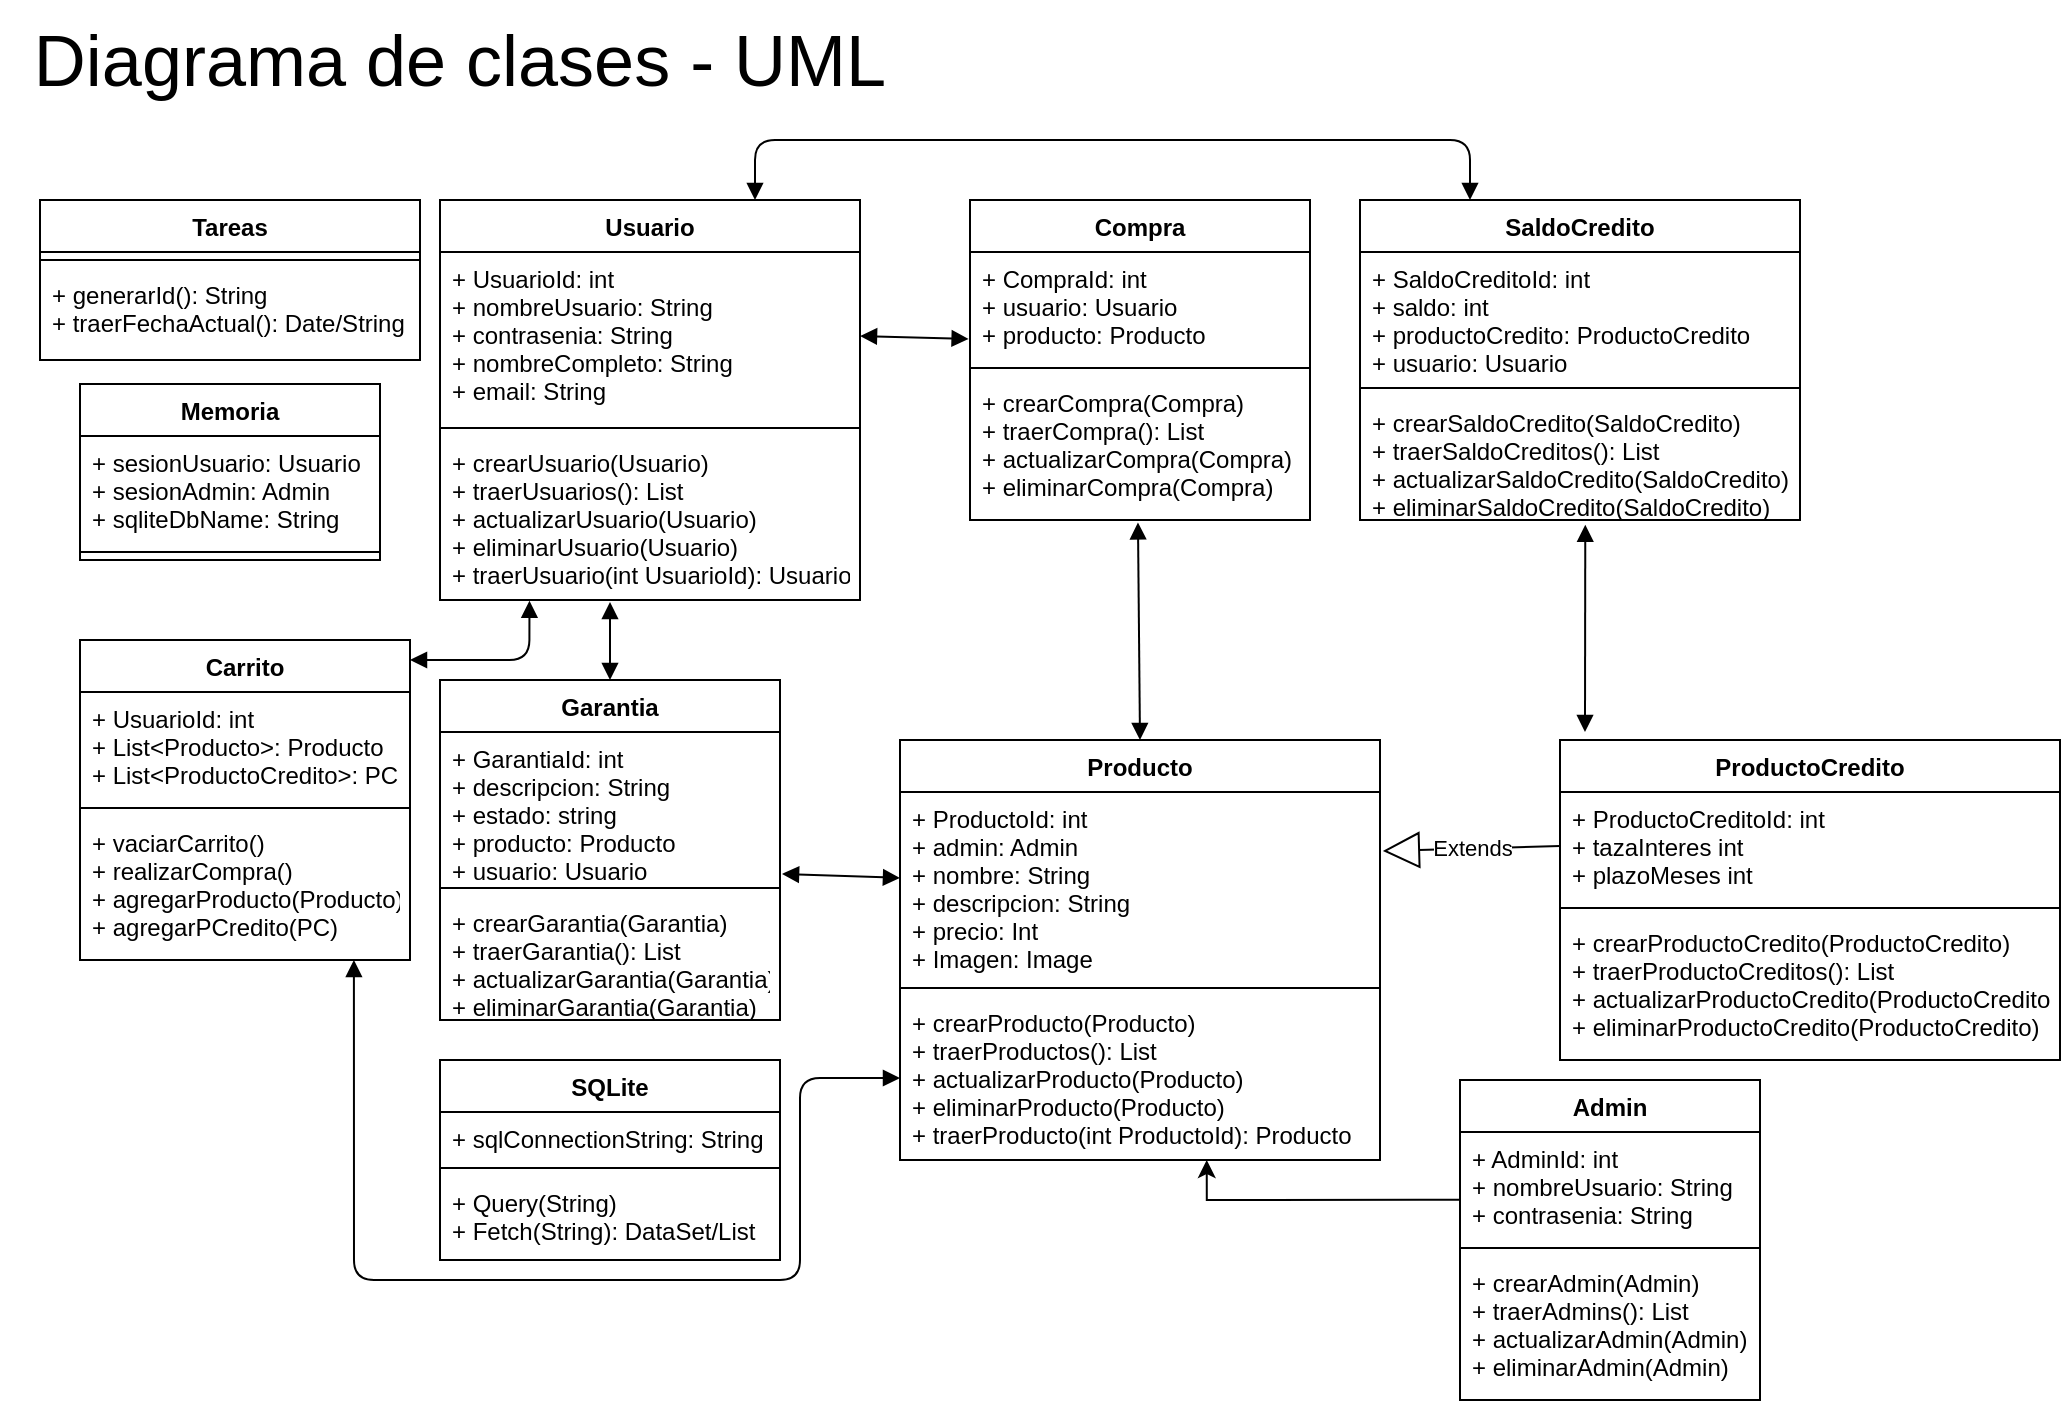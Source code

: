 <mxfile version="13.0.3" type="device"><diagram id="lAJjULeaHe6-yc_5BFF0" name="Page-1"><mxGraphModel dx="1736" dy="720" grid="1" gridSize="10" guides="1" tooltips="1" connect="1" arrows="1" fold="1" page="1" pageScale="1" pageWidth="827" pageHeight="1169" math="0" shadow="0"><root><mxCell id="0"/><mxCell id="1" parent="0"/><mxCell id="PSlhfiG3A0DU95urAJXP-1" value="&lt;font style=&quot;font-size: 36px&quot;&gt;Diagrama de clases - UML&lt;/font&gt;" style="text;html=1;strokeColor=none;fillColor=none;align=center;verticalAlign=middle;whiteSpace=wrap;rounded=0;" parent="1" vertex="1"><mxGeometry y="10" width="460" height="60" as="geometry"/></mxCell><mxCell id="PSlhfiG3A0DU95urAJXP-77" value="Extends" style="endArrow=block;endSize=16;endFill=0;html=1;exitX=0;exitY=0.5;exitDx=0;exitDy=0;entryX=1.006;entryY=0.314;entryDx=0;entryDy=0;entryPerimeter=0;" parent="1" source="PSlhfiG3A0DU95urAJXP-39" target="PSlhfiG3A0DU95urAJXP-35" edge="1"><mxGeometry width="160" relative="1" as="geometry"><mxPoint x="760" y="1020" as="sourcePoint"/><mxPoint x="920" y="1020" as="targetPoint"/></mxGeometry></mxCell><mxCell id="PSlhfiG3A0DU95urAJXP-78" value="" style="endArrow=block;startArrow=block;endFill=1;startFill=1;html=1;entryX=0.5;entryY=0;entryDx=0;entryDy=0;" parent="1" target="PSlhfiG3A0DU95urAJXP-50" edge="1"><mxGeometry width="160" relative="1" as="geometry"><mxPoint x="305" y="311" as="sourcePoint"/><mxPoint x="430" y="400" as="targetPoint"/></mxGeometry></mxCell><mxCell id="PSlhfiG3A0DU95urAJXP-79" style="edgeStyle=none;orthogonalLoop=1;jettySize=auto;html=1;exitX=1;exitY=0.5;exitDx=0;exitDy=0;entryX=-0.004;entryY=0.805;entryDx=0;entryDy=0;startArrow=block;startFill=1;endArrow=block;endFill=1;entryPerimeter=0;" parent="1" source="PSlhfiG3A0DU95urAJXP-3" target="PSlhfiG3A0DU95urAJXP-31" edge="1"><mxGeometry relative="1" as="geometry"/></mxCell><mxCell id="PSlhfiG3A0DU95urAJXP-80" style="edgeStyle=orthogonalEdgeStyle;orthogonalLoop=1;jettySize=auto;html=1;entryX=0.25;entryY=0;entryDx=0;entryDy=0;startArrow=block;startFill=1;endArrow=block;endFill=1;exitX=0.75;exitY=0;exitDx=0;exitDy=0;" parent="1" source="PSlhfiG3A0DU95urAJXP-2" target="PSlhfiG3A0DU95urAJXP-42" edge="1"><mxGeometry relative="1" as="geometry"><mxPoint x="440" y="60" as="sourcePoint"/><Array as="points"><mxPoint x="378" y="80"/><mxPoint x="735" y="80"/></Array></mxGeometry></mxCell><mxCell id="PSlhfiG3A0DU95urAJXP-82" style="edgeStyle=none;orthogonalLoop=1;jettySize=auto;html=1;exitX=0.512;exitY=1.039;exitDx=0;exitDy=0;entryX=0.05;entryY=-0.025;entryDx=0;entryDy=0;startArrow=block;startFill=1;endArrow=block;endFill=1;exitPerimeter=0;entryPerimeter=0;" parent="1" source="PSlhfiG3A0DU95urAJXP-45" target="PSlhfiG3A0DU95urAJXP-38" edge="1"><mxGeometry relative="1" as="geometry"/></mxCell><mxCell id="PSlhfiG3A0DU95urAJXP-83" style="edgeStyle=none;orthogonalLoop=1;jettySize=auto;html=1;entryX=1.006;entryY=0.959;entryDx=0;entryDy=0;entryPerimeter=0;startArrow=block;startFill=1;endArrow=block;endFill=1;" parent="1" source="PSlhfiG3A0DU95urAJXP-35" target="PSlhfiG3A0DU95urAJXP-51" edge="1"><mxGeometry relative="1" as="geometry"/></mxCell><mxCell id="PSlhfiG3A0DU95urAJXP-85" style="edgeStyle=none;orthogonalLoop=1;jettySize=auto;html=1;exitX=0.494;exitY=1.017;exitDx=0;exitDy=0;entryX=0.5;entryY=0;entryDx=0;entryDy=0;startArrow=block;startFill=1;endArrow=block;endFill=1;exitPerimeter=0;" parent="1" source="PSlhfiG3A0DU95urAJXP-33" target="PSlhfiG3A0DU95urAJXP-34" edge="1"><mxGeometry relative="1" as="geometry"/></mxCell><mxCell id="PSlhfiG3A0DU95urAJXP-96" style="edgeStyle=orthogonalEdgeStyle;orthogonalLoop=1;jettySize=auto;html=1;startArrow=block;startFill=1;endArrow=block;endFill=1;exitX=0.213;exitY=1.004;exitDx=0;exitDy=0;exitPerimeter=0;" parent="1" source="PSlhfiG3A0DU95urAJXP-5" edge="1"><mxGeometry relative="1" as="geometry"><mxPoint x="250" y="330" as="sourcePoint"/><mxPoint x="205" y="340" as="targetPoint"/><Array as="points"><mxPoint x="265" y="340"/></Array></mxGeometry></mxCell><mxCell id="PSlhfiG3A0DU95urAJXP-97" style="edgeStyle=orthogonalEdgeStyle;orthogonalLoop=1;jettySize=auto;html=1;exitX=0;exitY=0.5;exitDx=0;exitDy=0;entryX=0.83;entryY=1;entryDx=0;entryDy=0;entryPerimeter=0;startArrow=block;startFill=1;endArrow=block;endFill=1;" parent="1" source="PSlhfiG3A0DU95urAJXP-37" target="PSlhfiG3A0DU95urAJXP-95" edge="1"><mxGeometry relative="1" as="geometry"><Array as="points"><mxPoint x="400" y="549"/><mxPoint x="400" y="650"/><mxPoint x="177" y="650"/></Array></mxGeometry></mxCell><mxCell id="PSlhfiG3A0DU95urAJXP-2" value="Usuario" style="swimlane;fontStyle=1;align=center;verticalAlign=top;childLayout=stackLayout;horizontal=1;startSize=26;horizontalStack=0;resizeParent=1;resizeParentMax=0;resizeLast=0;collapsible=1;marginBottom=0;" parent="1" vertex="1"><mxGeometry x="220" y="110" width="210" height="200" as="geometry"/></mxCell><mxCell id="PSlhfiG3A0DU95urAJXP-3" value="+ UsuarioId: int&#10;+ nombreUsuario: String&#10;+ contrasenia: String&#10;+ nombreCompleto: String&#10;+ email: String" style="text;strokeColor=none;fillColor=none;align=left;verticalAlign=top;spacingLeft=4;spacingRight=4;overflow=hidden;rotatable=0;points=[[0,0.5],[1,0.5]];portConstraint=eastwest;" parent="PSlhfiG3A0DU95urAJXP-2" vertex="1"><mxGeometry y="26" width="210" height="84" as="geometry"/></mxCell><mxCell id="PSlhfiG3A0DU95urAJXP-4" value="" style="line;strokeWidth=1;fillColor=none;align=left;verticalAlign=middle;spacingTop=-1;spacingLeft=3;spacingRight=3;rotatable=0;labelPosition=right;points=[];portConstraint=eastwest;" parent="PSlhfiG3A0DU95urAJXP-2" vertex="1"><mxGeometry y="110" width="210" height="8" as="geometry"/></mxCell><mxCell id="PSlhfiG3A0DU95urAJXP-5" value="+ crearUsuario(Usuario)&#10;+ traerUsuarios(): List&#10;+ actualizarUsuario(Usuario)&#10;+ eliminarUsuario(Usuario)&#10;+ traerUsuario(int UsuarioId): Usuario " style="text;strokeColor=none;fillColor=none;align=left;verticalAlign=top;spacingLeft=4;spacingRight=4;overflow=hidden;rotatable=0;points=[[0,0.5],[1,0.5]];portConstraint=eastwest;" parent="PSlhfiG3A0DU95urAJXP-2" vertex="1"><mxGeometry y="118" width="210" height="82" as="geometry"/></mxCell><mxCell id="PSlhfiG3A0DU95urAJXP-30" value="Compra" style="swimlane;fontStyle=1;align=center;verticalAlign=top;childLayout=stackLayout;horizontal=1;startSize=26;horizontalStack=0;resizeParent=1;resizeParentMax=0;resizeLast=0;collapsible=1;marginBottom=0;" parent="1" vertex="1"><mxGeometry x="485" y="110" width="170" height="160" as="geometry"/></mxCell><mxCell id="PSlhfiG3A0DU95urAJXP-31" value="+ CompraId: int&#10;+ usuario: Usuario&#10;+ producto: Producto" style="text;strokeColor=none;fillColor=none;align=left;verticalAlign=top;spacingLeft=4;spacingRight=4;overflow=hidden;rotatable=0;points=[[0,0.5],[1,0.5]];portConstraint=eastwest;" parent="PSlhfiG3A0DU95urAJXP-30" vertex="1"><mxGeometry y="26" width="170" height="54" as="geometry"/></mxCell><mxCell id="PSlhfiG3A0DU95urAJXP-32" value="" style="line;strokeWidth=1;fillColor=none;align=left;verticalAlign=middle;spacingTop=-1;spacingLeft=3;spacingRight=3;rotatable=0;labelPosition=right;points=[];portConstraint=eastwest;" parent="PSlhfiG3A0DU95urAJXP-30" vertex="1"><mxGeometry y="80" width="170" height="8" as="geometry"/></mxCell><mxCell id="PSlhfiG3A0DU95urAJXP-33" value="+ crearCompra(Compra)&#10;+ traerCompra(): List&#10;+ actualizarCompra(Compra)&#10;+ eliminarCompra(Compra)" style="text;strokeColor=none;fillColor=none;align=left;verticalAlign=top;spacingLeft=4;spacingRight=4;overflow=hidden;rotatable=0;points=[[0,0.5],[1,0.5]];portConstraint=eastwest;" parent="PSlhfiG3A0DU95urAJXP-30" vertex="1"><mxGeometry y="88" width="170" height="72" as="geometry"/></mxCell><mxCell id="PSlhfiG3A0DU95urAJXP-34" value="Producto" style="swimlane;fontStyle=1;align=center;verticalAlign=top;childLayout=stackLayout;horizontal=1;startSize=26;horizontalStack=0;resizeParent=1;resizeParentMax=0;resizeLast=0;collapsible=1;marginBottom=0;" parent="1" vertex="1"><mxGeometry x="450" y="380" width="240" height="210" as="geometry"/></mxCell><mxCell id="PSlhfiG3A0DU95urAJXP-35" value="+ ProductoId: int&#10;+ admin: Admin&#10;+ nombre: String&#10;+ descripcion: String&#10;+ precio: Int&#10;+ Imagen: Image" style="text;strokeColor=none;fillColor=none;align=left;verticalAlign=top;spacingLeft=4;spacingRight=4;overflow=hidden;rotatable=0;points=[[0,0.5],[1,0.5]];portConstraint=eastwest;" parent="PSlhfiG3A0DU95urAJXP-34" vertex="1"><mxGeometry y="26" width="240" height="94" as="geometry"/></mxCell><mxCell id="PSlhfiG3A0DU95urAJXP-36" value="" style="line;strokeWidth=1;fillColor=none;align=left;verticalAlign=middle;spacingTop=-1;spacingLeft=3;spacingRight=3;rotatable=0;labelPosition=right;points=[];portConstraint=eastwest;" parent="PSlhfiG3A0DU95urAJXP-34" vertex="1"><mxGeometry y="120" width="240" height="8" as="geometry"/></mxCell><mxCell id="PSlhfiG3A0DU95urAJXP-37" value="+ crearProducto(Producto)&#10;+ traerProductos(): List&#10;+ actualizarProducto(Producto)&#10;+ eliminarProducto(Producto)&#10;+ traerProducto(int ProductoId): Producto" style="text;strokeColor=none;fillColor=none;align=left;verticalAlign=top;spacingLeft=4;spacingRight=4;overflow=hidden;rotatable=0;points=[[0,0.5],[1,0.5]];portConstraint=eastwest;" parent="PSlhfiG3A0DU95urAJXP-34" vertex="1"><mxGeometry y="128" width="240" height="82" as="geometry"/></mxCell><mxCell id="PSlhfiG3A0DU95urAJXP-42" value="SaldoCredito" style="swimlane;fontStyle=1;align=center;verticalAlign=top;childLayout=stackLayout;horizontal=1;startSize=26;horizontalStack=0;resizeParent=1;resizeParentMax=0;resizeLast=0;collapsible=1;marginBottom=0;" parent="1" vertex="1"><mxGeometry x="680" y="110" width="220" height="160" as="geometry"/></mxCell><mxCell id="PSlhfiG3A0DU95urAJXP-43" value="+ SaldoCreditoId: int&#10;+ saldo: int&#10;+ productoCredito: ProductoCredito&#10;+ usuario: Usuario" style="text;strokeColor=none;fillColor=none;align=left;verticalAlign=top;spacingLeft=4;spacingRight=4;overflow=hidden;rotatable=0;points=[[0,0.5],[1,0.5]];portConstraint=eastwest;" parent="PSlhfiG3A0DU95urAJXP-42" vertex="1"><mxGeometry y="26" width="220" height="64" as="geometry"/></mxCell><mxCell id="PSlhfiG3A0DU95urAJXP-44" value="" style="line;strokeWidth=1;fillColor=none;align=left;verticalAlign=middle;spacingTop=-1;spacingLeft=3;spacingRight=3;rotatable=0;labelPosition=right;points=[];portConstraint=eastwest;" parent="PSlhfiG3A0DU95urAJXP-42" vertex="1"><mxGeometry y="90" width="220" height="8" as="geometry"/></mxCell><mxCell id="PSlhfiG3A0DU95urAJXP-45" value="+ crearSaldoCredito(SaldoCredito)&#10;+ traerSaldoCreditos(): List&#10;+ actualizarSaldoCredito(SaldoCredito)&#10;+ eliminarSaldoCredito(SaldoCredito)" style="text;strokeColor=none;fillColor=none;align=left;verticalAlign=top;spacingLeft=4;spacingRight=4;overflow=hidden;rotatable=0;points=[[0,0.5],[1,0.5]];portConstraint=eastwest;" parent="PSlhfiG3A0DU95urAJXP-42" vertex="1"><mxGeometry y="98" width="220" height="62" as="geometry"/></mxCell><mxCell id="PSlhfiG3A0DU95urAJXP-50" value="Garantia" style="swimlane;fontStyle=1;align=center;verticalAlign=top;childLayout=stackLayout;horizontal=1;startSize=26;horizontalStack=0;resizeParent=1;resizeParentMax=0;resizeLast=0;collapsible=1;marginBottom=0;" parent="1" vertex="1"><mxGeometry x="220" y="350" width="170" height="170" as="geometry"/></mxCell><mxCell id="PSlhfiG3A0DU95urAJXP-51" value="+ GarantiaId: int&#10;+ descripcion: String&#10;+ estado: string&#10;+ producto: Producto&#10;+ usuario: Usuario" style="text;strokeColor=none;fillColor=none;align=left;verticalAlign=top;spacingLeft=4;spacingRight=4;overflow=hidden;rotatable=0;points=[[0,0.5],[1,0.5]];portConstraint=eastwest;" parent="PSlhfiG3A0DU95urAJXP-50" vertex="1"><mxGeometry y="26" width="170" height="74" as="geometry"/></mxCell><mxCell id="PSlhfiG3A0DU95urAJXP-52" value="" style="line;strokeWidth=1;fillColor=none;align=left;verticalAlign=middle;spacingTop=-1;spacingLeft=3;spacingRight=3;rotatable=0;labelPosition=right;points=[];portConstraint=eastwest;" parent="PSlhfiG3A0DU95urAJXP-50" vertex="1"><mxGeometry y="100" width="170" height="8" as="geometry"/></mxCell><mxCell id="PSlhfiG3A0DU95urAJXP-53" value="+ crearGarantia(Garantia)&#10;+ traerGarantia(): List&#10;+ actualizarGarantia(Garantia)&#10;+ eliminarGarantia(Garantia)" style="text;strokeColor=none;fillColor=none;align=left;verticalAlign=top;spacingLeft=4;spacingRight=4;overflow=hidden;rotatable=0;points=[[0,0.5],[1,0.5]];portConstraint=eastwest;" parent="PSlhfiG3A0DU95urAJXP-50" vertex="1"><mxGeometry y="108" width="170" height="62" as="geometry"/></mxCell><mxCell id="PSlhfiG3A0DU95urAJXP-38" value="ProductoCredito" style="swimlane;fontStyle=1;align=center;verticalAlign=top;childLayout=stackLayout;horizontal=1;startSize=26;horizontalStack=0;resizeParent=1;resizeParentMax=0;resizeLast=0;collapsible=1;marginBottom=0;" parent="1" vertex="1"><mxGeometry x="780" y="380" width="250" height="160" as="geometry"/></mxCell><mxCell id="PSlhfiG3A0DU95urAJXP-39" value="+ ProductoCreditoId: int&#10;+ tazaInteres int&#10;+ plazoMeses int" style="text;strokeColor=none;fillColor=none;align=left;verticalAlign=top;spacingLeft=4;spacingRight=4;overflow=hidden;rotatable=0;points=[[0,0.5],[1,0.5]];portConstraint=eastwest;" parent="PSlhfiG3A0DU95urAJXP-38" vertex="1"><mxGeometry y="26" width="250" height="54" as="geometry"/></mxCell><mxCell id="PSlhfiG3A0DU95urAJXP-40" value="" style="line;strokeWidth=1;fillColor=none;align=left;verticalAlign=middle;spacingTop=-1;spacingLeft=3;spacingRight=3;rotatable=0;labelPosition=right;points=[];portConstraint=eastwest;" parent="PSlhfiG3A0DU95urAJXP-38" vertex="1"><mxGeometry y="80" width="250" height="8" as="geometry"/></mxCell><mxCell id="PSlhfiG3A0DU95urAJXP-41" value="+ crearProductoCredito(ProductoCredito)&#10;+ traerProductoCreditos(): List&#10;+ actualizarProductoCredito(ProductoCredito)&#10;+ eliminarProductoCredito(ProductoCredito)" style="text;strokeColor=none;fillColor=none;align=left;verticalAlign=top;spacingLeft=4;spacingRight=4;overflow=hidden;rotatable=0;points=[[0,0.5],[1,0.5]];portConstraint=eastwest;" parent="PSlhfiG3A0DU95urAJXP-38" vertex="1"><mxGeometry y="88" width="250" height="72" as="geometry"/></mxCell><mxCell id="PSlhfiG3A0DU95urAJXP-69" value="SQLite" style="swimlane;fontStyle=1;align=center;verticalAlign=top;childLayout=stackLayout;horizontal=1;startSize=26;horizontalStack=0;resizeParent=1;resizeParentMax=0;resizeLast=0;collapsible=1;marginBottom=0;" parent="1" vertex="1"><mxGeometry x="220" y="540" width="170" height="100" as="geometry"/></mxCell><mxCell id="PSlhfiG3A0DU95urAJXP-70" value="+ sqlConnectionString: String" style="text;strokeColor=none;fillColor=none;align=left;verticalAlign=top;spacingLeft=4;spacingRight=4;overflow=hidden;rotatable=0;points=[[0,0.5],[1,0.5]];portConstraint=eastwest;" parent="PSlhfiG3A0DU95urAJXP-69" vertex="1"><mxGeometry y="26" width="170" height="24" as="geometry"/></mxCell><mxCell id="PSlhfiG3A0DU95urAJXP-71" value="" style="line;strokeWidth=1;fillColor=none;align=left;verticalAlign=middle;spacingTop=-1;spacingLeft=3;spacingRight=3;rotatable=0;labelPosition=right;points=[];portConstraint=eastwest;" parent="PSlhfiG3A0DU95urAJXP-69" vertex="1"><mxGeometry y="50" width="170" height="8" as="geometry"/></mxCell><mxCell id="PSlhfiG3A0DU95urAJXP-72" value="+ Query(String)&#10;+ Fetch(String): DataSet/List" style="text;strokeColor=none;fillColor=none;align=left;verticalAlign=top;spacingLeft=4;spacingRight=4;overflow=hidden;rotatable=0;points=[[0,0.5],[1,0.5]];portConstraint=eastwest;" parent="PSlhfiG3A0DU95urAJXP-69" vertex="1"><mxGeometry y="58" width="170" height="42" as="geometry"/></mxCell><mxCell id="PSlhfiG3A0DU95urAJXP-58" value="Tareas" style="swimlane;fontStyle=1;align=center;verticalAlign=top;childLayout=stackLayout;horizontal=1;startSize=26;horizontalStack=0;resizeParent=1;resizeParentMax=0;resizeLast=0;collapsible=1;marginBottom=0;" parent="1" vertex="1"><mxGeometry x="20" y="110" width="190" height="80" as="geometry"/></mxCell><mxCell id="PSlhfiG3A0DU95urAJXP-60" value="" style="line;strokeWidth=1;fillColor=none;align=left;verticalAlign=middle;spacingTop=-1;spacingLeft=3;spacingRight=3;rotatable=0;labelPosition=right;points=[];portConstraint=eastwest;" parent="PSlhfiG3A0DU95urAJXP-58" vertex="1"><mxGeometry y="26" width="190" height="8" as="geometry"/></mxCell><mxCell id="PSlhfiG3A0DU95urAJXP-61" value="+ generarId(): String&#10;+ traerFechaActual(): Date/String&#10;" style="text;strokeColor=none;fillColor=none;align=left;verticalAlign=top;spacingLeft=4;spacingRight=4;overflow=hidden;rotatable=0;points=[[0,0.5],[1,0.5]];portConstraint=eastwest;" parent="PSlhfiG3A0DU95urAJXP-58" vertex="1"><mxGeometry y="34" width="190" height="46" as="geometry"/></mxCell><mxCell id="PSlhfiG3A0DU95urAJXP-62" value="Memoria" style="swimlane;fontStyle=1;align=center;verticalAlign=top;childLayout=stackLayout;horizontal=1;startSize=26;horizontalStack=0;resizeParent=1;resizeParentMax=0;resizeLast=0;collapsible=1;marginBottom=0;" parent="1" vertex="1"><mxGeometry x="40" y="202" width="150" height="88" as="geometry"/></mxCell><mxCell id="PSlhfiG3A0DU95urAJXP-63" value="+ sesionUsuario: Usuario&#10;+ sesionAdmin: Admin&#10;+ sqliteDbName: String" style="text;strokeColor=none;fillColor=none;align=left;verticalAlign=top;spacingLeft=4;spacingRight=4;overflow=hidden;rotatable=0;points=[[0,0.5],[1,0.5]];portConstraint=eastwest;" parent="PSlhfiG3A0DU95urAJXP-62" vertex="1"><mxGeometry y="26" width="150" height="54" as="geometry"/></mxCell><mxCell id="PSlhfiG3A0DU95urAJXP-64" value="" style="line;strokeWidth=1;fillColor=none;align=left;verticalAlign=middle;spacingTop=-1;spacingLeft=3;spacingRight=3;rotatable=0;labelPosition=right;points=[];portConstraint=eastwest;" parent="PSlhfiG3A0DU95urAJXP-62" vertex="1"><mxGeometry y="80" width="150" height="8" as="geometry"/></mxCell><mxCell id="PSlhfiG3A0DU95urAJXP-92" value="Carrito" style="swimlane;fontStyle=1;align=center;verticalAlign=top;childLayout=stackLayout;horizontal=1;startSize=26;horizontalStack=0;resizeParent=1;resizeParentMax=0;resizeLast=0;collapsible=1;marginBottom=0;" parent="1" vertex="1"><mxGeometry x="40" y="330" width="165" height="160" as="geometry"/></mxCell><mxCell id="PSlhfiG3A0DU95urAJXP-93" value="+ UsuarioId: int&#10;+ List&lt;Producto&gt;: Producto&#10;+ List&lt;ProductoCredito&gt;: PC" style="text;strokeColor=none;fillColor=none;align=left;verticalAlign=top;spacingLeft=4;spacingRight=4;overflow=hidden;rotatable=0;points=[[0,0.5],[1,0.5]];portConstraint=eastwest;" parent="PSlhfiG3A0DU95urAJXP-92" vertex="1"><mxGeometry y="26" width="165" height="54" as="geometry"/></mxCell><mxCell id="PSlhfiG3A0DU95urAJXP-94" value="" style="line;strokeWidth=1;fillColor=none;align=left;verticalAlign=middle;spacingTop=-1;spacingLeft=3;spacingRight=3;rotatable=0;labelPosition=right;points=[];portConstraint=eastwest;" parent="PSlhfiG3A0DU95urAJXP-92" vertex="1"><mxGeometry y="80" width="165" height="8" as="geometry"/></mxCell><mxCell id="PSlhfiG3A0DU95urAJXP-95" value="+ vaciarCarrito()&#10;+ realizarCompra()&#10;+ agregarProducto(Producto)&#10;+ agregarPCredito(PC)" style="text;strokeColor=none;fillColor=none;align=left;verticalAlign=top;spacingLeft=4;spacingRight=4;overflow=hidden;rotatable=0;points=[[0,0.5],[1,0.5]];portConstraint=eastwest;" parent="PSlhfiG3A0DU95urAJXP-92" vertex="1"><mxGeometry y="88" width="165" height="72" as="geometry"/></mxCell><mxCell id="AY-L3yMa9C_YEJzkiagP-1" style="edgeStyle=orthogonalEdgeStyle;rounded=0;orthogonalLoop=1;jettySize=auto;html=1;exitX=0;exitY=0.628;exitDx=0;exitDy=0;entryX=0.639;entryY=1;entryDx=0;entryDy=0;entryPerimeter=0;exitPerimeter=0;" edge="1" parent="1" source="PSlhfiG3A0DU95urAJXP-27" target="PSlhfiG3A0DU95urAJXP-37"><mxGeometry relative="1" as="geometry"/></mxCell><mxCell id="PSlhfiG3A0DU95urAJXP-26" value="Admin" style="swimlane;fontStyle=1;align=center;verticalAlign=top;childLayout=stackLayout;horizontal=1;startSize=26;horizontalStack=0;resizeParent=1;resizeParentMax=0;resizeLast=0;collapsible=1;marginBottom=0;" parent="1" vertex="1"><mxGeometry x="730" y="550" width="150" height="160" as="geometry"/></mxCell><mxCell id="PSlhfiG3A0DU95urAJXP-27" value="+ AdminId: int&#10;+ nombreUsuario: String&#10;+ contrasenia: String" style="text;strokeColor=none;fillColor=none;align=left;verticalAlign=top;spacingLeft=4;spacingRight=4;overflow=hidden;rotatable=0;points=[[0,0.5],[1,0.5]];portConstraint=eastwest;" parent="PSlhfiG3A0DU95urAJXP-26" vertex="1"><mxGeometry y="26" width="150" height="54" as="geometry"/></mxCell><mxCell id="PSlhfiG3A0DU95urAJXP-28" value="" style="line;strokeWidth=1;fillColor=none;align=left;verticalAlign=middle;spacingTop=-1;spacingLeft=3;spacingRight=3;rotatable=0;labelPosition=right;points=[];portConstraint=eastwest;" parent="PSlhfiG3A0DU95urAJXP-26" vertex="1"><mxGeometry y="80" width="150" height="8" as="geometry"/></mxCell><mxCell id="PSlhfiG3A0DU95urAJXP-29" value="+ crearAdmin(Admin)&#10;+ traerAdmins(): List&#10;+ actualizarAdmin(Admin)&#10;+ eliminarAdmin(Admin)" style="text;strokeColor=none;fillColor=none;align=left;verticalAlign=top;spacingLeft=4;spacingRight=4;overflow=hidden;rotatable=0;points=[[0,0.5],[1,0.5]];portConstraint=eastwest;" parent="PSlhfiG3A0DU95urAJXP-26" vertex="1"><mxGeometry y="88" width="150" height="72" as="geometry"/></mxCell></root></mxGraphModel></diagram></mxfile>